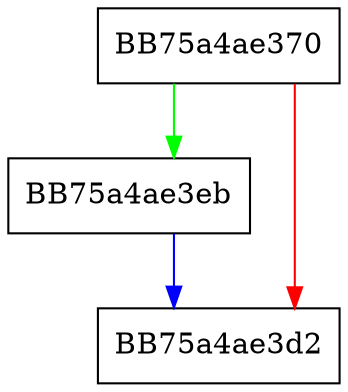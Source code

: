 digraph StatsClass {
  node [shape="box"];
  graph [splines=ortho];
  BB75a4ae370 -> BB75a4ae3eb [color="green"];
  BB75a4ae370 -> BB75a4ae3d2 [color="red"];
  BB75a4ae3eb -> BB75a4ae3d2 [color="blue"];
}